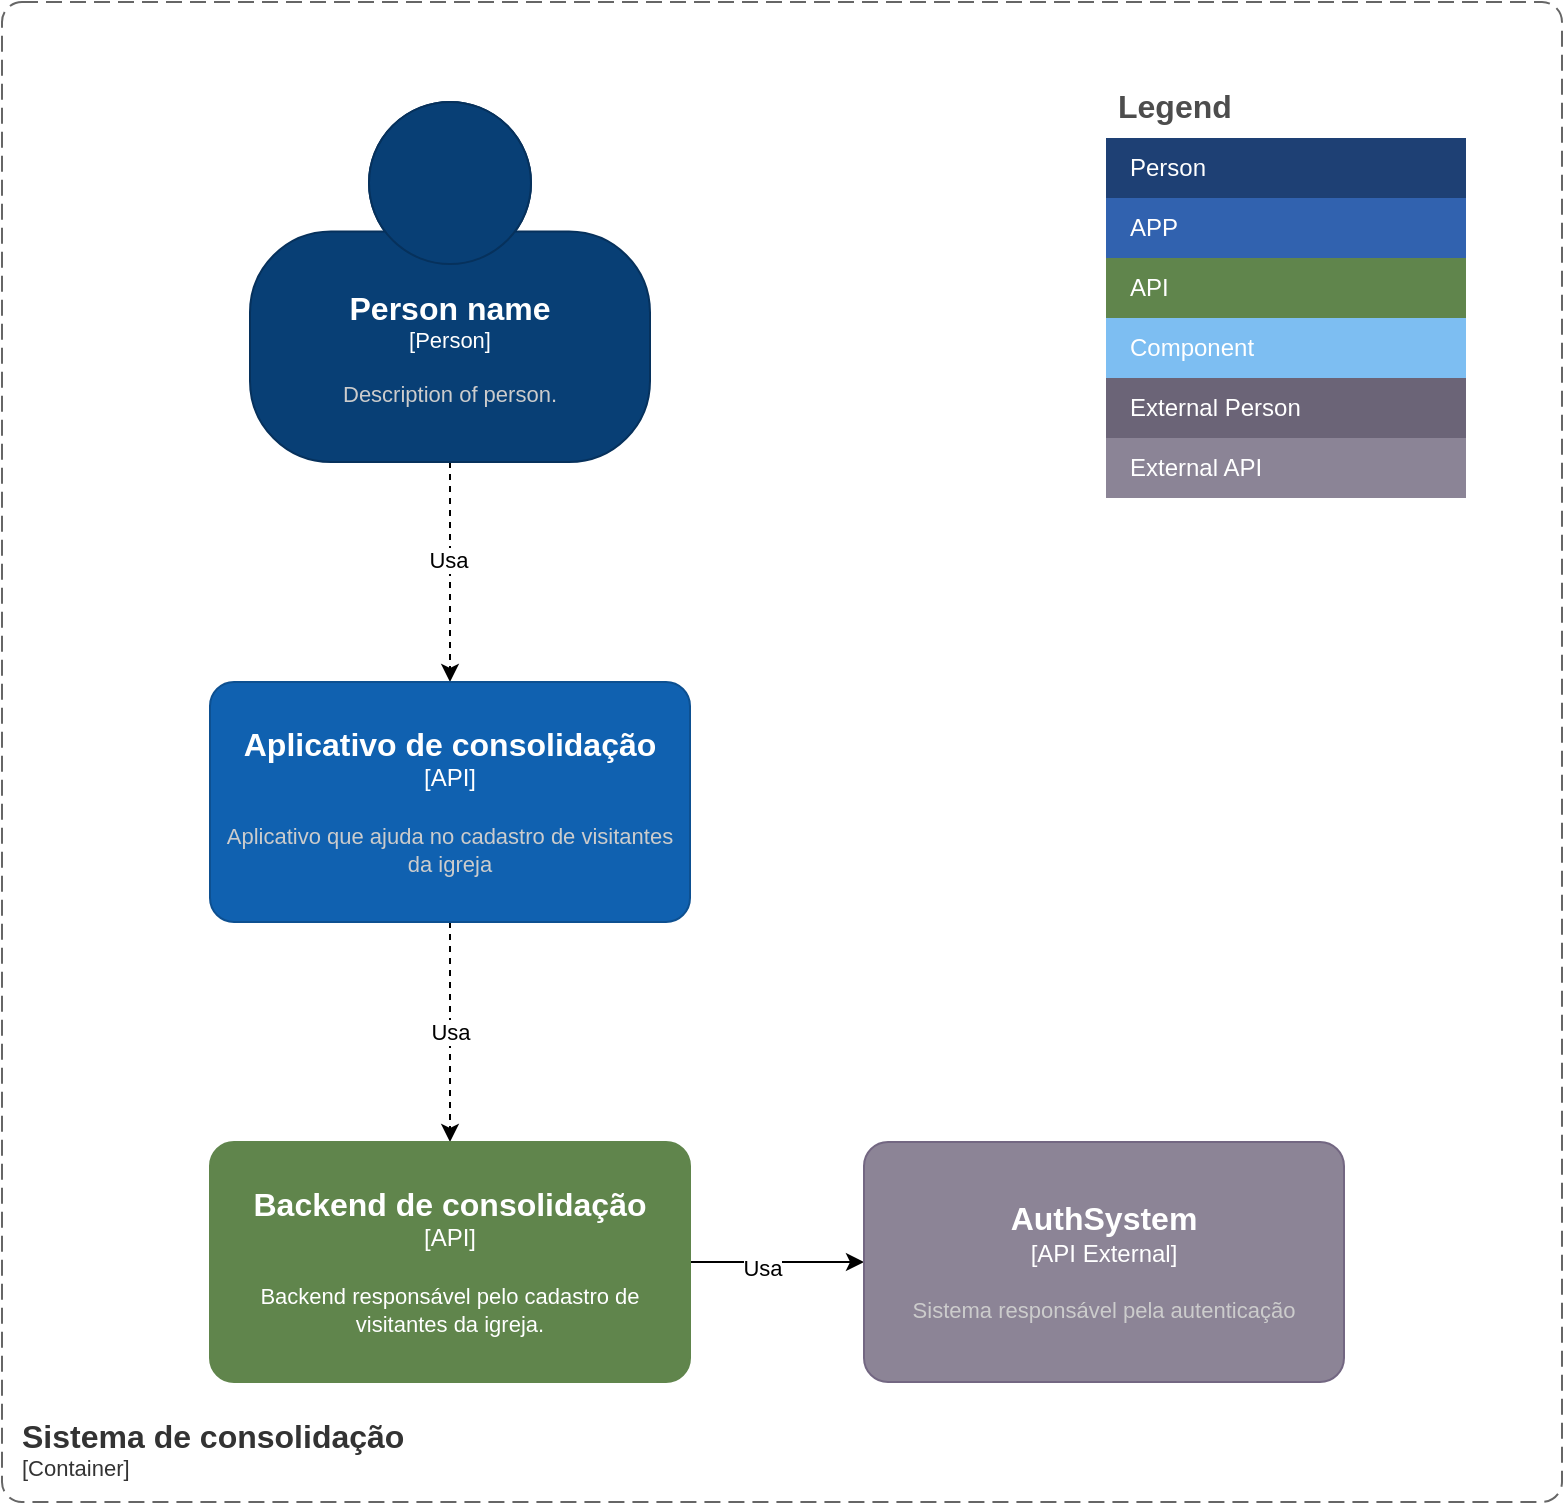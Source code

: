 <mxfile version="22.0.4" type="github" pages="2">
  <diagram name="Contexto" id="GgNMkUaxckjUXU5M4LVx">
    <mxGraphModel dx="2440" dy="892" grid="1" gridSize="10" guides="1" tooltips="1" connect="1" arrows="1" fold="1" page="1" pageScale="1" pageWidth="827" pageHeight="1169" math="0" shadow="0">
      <root>
        <mxCell id="0" />
        <mxCell id="1" parent="0" />
        <mxCell id="wKoMKEHnTIpEfY3z--LW-31" style="edgeStyle=orthogonalEdgeStyle;rounded=0;orthogonalLoop=1;jettySize=auto;html=1;dashed=1;" edge="1" parent="1" source="wKoMKEHnTIpEfY3z--LW-1" target="wKoMKEHnTIpEfY3z--LW-15">
          <mxGeometry relative="1" as="geometry" />
        </mxCell>
        <mxCell id="wKoMKEHnTIpEfY3z--LW-32" value="Usa&lt;br&gt;" style="edgeLabel;html=1;align=center;verticalAlign=middle;resizable=0;points=[];" vertex="1" connectable="0" parent="wKoMKEHnTIpEfY3z--LW-31">
          <mxGeometry x="-0.12" y="-1" relative="1" as="geometry">
            <mxPoint as="offset" />
          </mxGeometry>
        </mxCell>
        <object placeholders="1" c4Name="Person name" c4Type="Person" c4Description="Description of person." label="&lt;font style=&quot;font-size: 16px&quot;&gt;&lt;b&gt;%c4Name%&lt;/b&gt;&lt;/font&gt;&lt;div&gt;[%c4Type%]&lt;/div&gt;&lt;br&gt;&lt;div&gt;&lt;font style=&quot;font-size: 11px&quot;&gt;&lt;font color=&quot;#cccccc&quot;&gt;%c4Description%&lt;/font&gt;&lt;/div&gt;" id="wKoMKEHnTIpEfY3z--LW-1">
          <mxCell style="html=1;fontSize=11;dashed=0;whiteSpace=wrap;fillColor=#083F75;strokeColor=#06315C;fontColor=#ffffff;shape=mxgraph.c4.person2;align=center;metaEdit=1;points=[[0.5,0,0],[1,0.5,0],[1,0.75,0],[0.75,1,0],[0.5,1,0],[0.25,1,0],[0,0.75,0],[0,0.5,0]];resizable=0;" vertex="1" parent="1">
            <mxGeometry x="150" y="60" width="200" height="180" as="geometry" />
          </mxCell>
        </object>
        <mxCell id="wKoMKEHnTIpEfY3z--LW-33" style="edgeStyle=orthogonalEdgeStyle;rounded=0;orthogonalLoop=1;jettySize=auto;html=1;dashed=1;" edge="1" parent="1" source="wKoMKEHnTIpEfY3z--LW-15" target="wKoMKEHnTIpEfY3z--LW-16">
          <mxGeometry relative="1" as="geometry" />
        </mxCell>
        <mxCell id="wKoMKEHnTIpEfY3z--LW-34" value="Usa" style="edgeLabel;html=1;align=center;verticalAlign=middle;resizable=0;points=[];" vertex="1" connectable="0" parent="wKoMKEHnTIpEfY3z--LW-33">
          <mxGeometry relative="1" as="geometry">
            <mxPoint as="offset" />
          </mxGeometry>
        </mxCell>
        <object placeholders="1" c4Name="Aplicativo de consolidação" c4Type="API" c4Description="Aplicativo que ajuda no cadastro de visitantes da igreja&#xa;" label="&lt;font style=&quot;font-size: 16px&quot;&gt;&lt;b&gt;%c4Name%&lt;/b&gt;&lt;/font&gt;&lt;div&gt;[%c4Type%]&lt;/div&gt;&lt;br&gt;&lt;div&gt;&lt;font style=&quot;font-size: 11px&quot;&gt;&lt;font color=&quot;#cccccc&quot;&gt;%c4Description%&lt;/font&gt;&lt;/div&gt;" id="wKoMKEHnTIpEfY3z--LW-15">
          <mxCell style="rounded=1;whiteSpace=wrap;html=1;labelBackgroundColor=none;fillColor=#1061B0;fontColor=#ffffff;align=center;arcSize=10;strokeColor=#0D5091;metaEdit=1;resizable=0;points=[[0.25,0,0],[0.5,0,0],[0.75,0,0],[1,0.25,0],[1,0.5,0],[1,0.75,0],[0.75,1,0],[0.5,1,0],[0.25,1,0],[0,0.75,0],[0,0.5,0],[0,0.25,0]];" vertex="1" parent="1">
            <mxGeometry x="130" y="350" width="240" height="120" as="geometry" />
          </mxCell>
        </object>
        <mxCell id="wKoMKEHnTIpEfY3z--LW-37" style="edgeStyle=orthogonalEdgeStyle;rounded=0;orthogonalLoop=1;jettySize=auto;html=1;" edge="1" parent="1" source="wKoMKEHnTIpEfY3z--LW-16" target="wKoMKEHnTIpEfY3z--LW-17">
          <mxGeometry relative="1" as="geometry" />
        </mxCell>
        <mxCell id="wKoMKEHnTIpEfY3z--LW-38" value="Usa" style="edgeLabel;html=1;align=center;verticalAlign=middle;resizable=0;points=[];" vertex="1" connectable="0" parent="wKoMKEHnTIpEfY3z--LW-37">
          <mxGeometry x="-0.172" y="-3" relative="1" as="geometry">
            <mxPoint as="offset" />
          </mxGeometry>
        </mxCell>
        <object placeholders="1" c4Name="Backend de consolidação" c4Type="API" c4Description="Backend responsável pelo cadastro de visitantes da igreja." label="&lt;font style=&quot;font-size: 16px&quot;&gt;&lt;b&gt;%c4Name%&lt;/b&gt;&lt;/font&gt;&lt;div&gt;[%c4Type%]&lt;/div&gt;&lt;br&gt;&lt;div&gt;&lt;font style=&quot;font-size: 11px&quot;&gt;&lt;font&gt;%c4Description%&lt;/font&gt;&lt;/font&gt;&lt;/div&gt;" link="data:page/id,Ciu_FR-6HrfMl1o81Sto" id="wKoMKEHnTIpEfY3z--LW-16">
          <mxCell style="rounded=1;whiteSpace=wrap;html=1;labelBackgroundColor=none;fillColor=#60854C;align=center;arcSize=10;strokeColor=#60854C;metaEdit=1;resizable=0;points=[[0.25,0,0],[0.5,0,0],[0.75,0,0],[1,0.25,0],[1,0.5,0],[1,0.75,0],[0.75,1,0],[0.5,1,0],[0.25,1,0],[0,0.75,0],[0,0.5,0],[0,0.25,0]];fontColor=#ffffff;" vertex="1" parent="1">
            <mxGeometry x="130" y="580" width="240" height="120" as="geometry" />
          </mxCell>
        </object>
        <object placeholders="1" c4Name="AuthSystem" c4Type="API External" c4Description="Sistema responsável pela autenticação" label="&lt;font style=&quot;font-size: 16px&quot;&gt;&lt;b&gt;%c4Name%&lt;/b&gt;&lt;/font&gt;&lt;div&gt;[%c4Type%]&lt;/div&gt;&lt;br&gt;&lt;div&gt;&lt;font style=&quot;font-size: 11px&quot;&gt;&lt;font color=&quot;#cccccc&quot;&gt;%c4Description%&lt;/font&gt;&lt;/div&gt;" id="wKoMKEHnTIpEfY3z--LW-17">
          <mxCell style="rounded=1;whiteSpace=wrap;html=1;labelBackgroundColor=none;fillColor=#8C8496;fontColor=#ffffff;align=center;arcSize=10;strokeColor=#736782;metaEdit=1;resizable=0;points=[[0.25,0,0],[0.5,0,0],[0.75,0,0],[1,0.25,0],[1,0.5,0],[1,0.75,0],[0.75,1,0],[0.5,1,0],[0.25,1,0],[0,0.75,0],[0,0.5,0],[0,0.25,0]];" vertex="1" parent="1">
            <mxGeometry x="457" y="580" width="240" height="120" as="geometry" />
          </mxCell>
        </object>
        <mxCell id="wKoMKEHnTIpEfY3z--LW-2" value="Legend" style="shape=table;startSize=30;container=1;collapsible=0;childLayout=tableLayout;fontSize=16;align=left;verticalAlign=top;fillColor=none;strokeColor=none;fontColor=#4D4D4D;fontStyle=1;spacingLeft=6;spacing=0;resizable=0;" vertex="1" parent="1">
          <mxGeometry x="578" y="48" width="180" height="210" as="geometry" />
        </mxCell>
        <mxCell id="wKoMKEHnTIpEfY3z--LW-3" value="" style="shape=tableRow;horizontal=0;startSize=0;swimlaneHead=0;swimlaneBody=0;strokeColor=inherit;top=0;left=0;bottom=0;right=0;collapsible=0;dropTarget=0;fillColor=none;points=[[0,0.5],[1,0.5]];portConstraint=eastwest;fontSize=12;" vertex="1" parent="wKoMKEHnTIpEfY3z--LW-2">
          <mxGeometry y="30" width="180" height="30" as="geometry" />
        </mxCell>
        <mxCell id="wKoMKEHnTIpEfY3z--LW-4" value="Person" style="shape=partialRectangle;html=1;whiteSpace=wrap;connectable=0;strokeColor=inherit;overflow=hidden;fillColor=#1E4074;top=0;left=0;bottom=0;right=0;pointerEvents=1;fontSize=12;align=left;fontColor=#FFFFFF;gradientColor=none;spacingLeft=10;spacingRight=4;" vertex="1" parent="wKoMKEHnTIpEfY3z--LW-3">
          <mxGeometry width="180" height="30" as="geometry">
            <mxRectangle width="180" height="30" as="alternateBounds" />
          </mxGeometry>
        </mxCell>
        <mxCell id="wKoMKEHnTIpEfY3z--LW-5" value="" style="shape=tableRow;horizontal=0;startSize=0;swimlaneHead=0;swimlaneBody=0;strokeColor=inherit;top=0;left=0;bottom=0;right=0;collapsible=0;dropTarget=0;fillColor=none;points=[[0,0.5],[1,0.5]];portConstraint=eastwest;fontSize=12;" vertex="1" parent="wKoMKEHnTIpEfY3z--LW-2">
          <mxGeometry y="60" width="180" height="30" as="geometry" />
        </mxCell>
        <mxCell id="wKoMKEHnTIpEfY3z--LW-6" value="APP&lt;br&gt;" style="shape=partialRectangle;html=1;whiteSpace=wrap;connectable=0;strokeColor=inherit;overflow=hidden;fillColor=#3162AF;top=0;left=0;bottom=0;right=0;pointerEvents=1;fontSize=12;align=left;fontColor=#FFFFFF;gradientColor=none;spacingLeft=10;spacingRight=4;" vertex="1" parent="wKoMKEHnTIpEfY3z--LW-5">
          <mxGeometry width="180" height="30" as="geometry">
            <mxRectangle width="180" height="30" as="alternateBounds" />
          </mxGeometry>
        </mxCell>
        <mxCell id="wKoMKEHnTIpEfY3z--LW-7" value="" style="shape=tableRow;horizontal=0;startSize=0;swimlaneHead=0;swimlaneBody=0;strokeColor=inherit;top=0;left=0;bottom=0;right=0;collapsible=0;dropTarget=0;fillColor=none;points=[[0,0.5],[1,0.5]];portConstraint=eastwest;fontSize=12;" vertex="1" parent="wKoMKEHnTIpEfY3z--LW-2">
          <mxGeometry y="90" width="180" height="30" as="geometry" />
        </mxCell>
        <mxCell id="wKoMKEHnTIpEfY3z--LW-8" value="API" style="shape=partialRectangle;html=1;whiteSpace=wrap;connectable=0;strokeColor=inherit;overflow=hidden;fillColor=#60854C;top=0;left=0;bottom=0;right=0;pointerEvents=1;fontSize=12;align=left;fontColor=#FFFFFF;gradientColor=none;spacingLeft=10;spacingRight=4;" vertex="1" parent="wKoMKEHnTIpEfY3z--LW-7">
          <mxGeometry width="180" height="30" as="geometry">
            <mxRectangle width="180" height="30" as="alternateBounds" />
          </mxGeometry>
        </mxCell>
        <mxCell id="wKoMKEHnTIpEfY3z--LW-9" value="" style="shape=tableRow;horizontal=0;startSize=0;swimlaneHead=0;swimlaneBody=0;strokeColor=inherit;top=0;left=0;bottom=0;right=0;collapsible=0;dropTarget=0;fillColor=none;points=[[0,0.5],[1,0.5]];portConstraint=eastwest;fontSize=12;" vertex="1" parent="wKoMKEHnTIpEfY3z--LW-2">
          <mxGeometry y="120" width="180" height="30" as="geometry" />
        </mxCell>
        <mxCell id="wKoMKEHnTIpEfY3z--LW-10" value="Component" style="shape=partialRectangle;html=1;whiteSpace=wrap;connectable=0;strokeColor=inherit;overflow=hidden;fillColor=#7dbef2;top=0;left=0;bottom=0;right=0;pointerEvents=1;fontSize=12;align=left;fontColor=#FFFFFF;gradientColor=none;spacingLeft=10;spacingRight=4;" vertex="1" parent="wKoMKEHnTIpEfY3z--LW-9">
          <mxGeometry width="180" height="30" as="geometry">
            <mxRectangle width="180" height="30" as="alternateBounds" />
          </mxGeometry>
        </mxCell>
        <mxCell id="wKoMKEHnTIpEfY3z--LW-11" value="" style="shape=tableRow;horizontal=0;startSize=0;swimlaneHead=0;swimlaneBody=0;strokeColor=inherit;top=0;left=0;bottom=0;right=0;collapsible=0;dropTarget=0;fillColor=none;points=[[0,0.5],[1,0.5]];portConstraint=eastwest;fontSize=12;" vertex="1" parent="wKoMKEHnTIpEfY3z--LW-2">
          <mxGeometry y="150" width="180" height="30" as="geometry" />
        </mxCell>
        <mxCell id="wKoMKEHnTIpEfY3z--LW-12" value="External Person" style="shape=partialRectangle;html=1;whiteSpace=wrap;connectable=0;strokeColor=inherit;overflow=hidden;fillColor=#6b6477;top=0;left=0;bottom=0;right=0;pointerEvents=1;fontSize=12;align=left;fontColor=#FFFFFF;gradientColor=none;spacingLeft=10;spacingRight=4;" vertex="1" parent="wKoMKEHnTIpEfY3z--LW-11">
          <mxGeometry width="180" height="30" as="geometry">
            <mxRectangle width="180" height="30" as="alternateBounds" />
          </mxGeometry>
        </mxCell>
        <mxCell id="wKoMKEHnTIpEfY3z--LW-13" value="" style="shape=tableRow;horizontal=0;startSize=0;swimlaneHead=0;swimlaneBody=0;strokeColor=inherit;top=0;left=0;bottom=0;right=0;collapsible=0;dropTarget=0;fillColor=none;points=[[0,0.5],[1,0.5]];portConstraint=eastwest;fontSize=12;" vertex="1" parent="wKoMKEHnTIpEfY3z--LW-2">
          <mxGeometry y="180" width="180" height="30" as="geometry" />
        </mxCell>
        <mxCell id="wKoMKEHnTIpEfY3z--LW-14" value="External API" style="shape=partialRectangle;html=1;whiteSpace=wrap;connectable=0;strokeColor=inherit;overflow=hidden;fillColor=#8b8496;top=0;left=0;bottom=0;right=0;pointerEvents=1;fontSize=12;align=left;fontColor=#FFFFFF;gradientColor=none;spacingLeft=10;spacingRight=4;" vertex="1" parent="wKoMKEHnTIpEfY3z--LW-13">
          <mxGeometry width="180" height="30" as="geometry">
            <mxRectangle width="180" height="30" as="alternateBounds" />
          </mxGeometry>
        </mxCell>
        <object placeholders="1" c4Name="Sistema de consolidação&#xa;" c4Type="ContainerScopeBoundary" c4Application="Container" label="&lt;font style=&quot;font-size: 16px&quot;&gt;&lt;b&gt;&lt;div style=&quot;text-align: left&quot;&gt;%c4Name%&lt;/div&gt;&lt;/b&gt;&lt;/font&gt;&lt;div style=&quot;text-align: left&quot;&gt;[%c4Application%]&lt;/div&gt;" id="wKoMKEHnTIpEfY3z--LW-39">
          <mxCell style="rounded=1;fontSize=11;whiteSpace=wrap;html=1;dashed=1;arcSize=20;fillColor=none;strokeColor=#666666;fontColor=#333333;labelBackgroundColor=none;align=left;verticalAlign=bottom;labelBorderColor=none;spacingTop=0;spacing=10;dashPattern=8 4;metaEdit=1;rotatable=0;perimeter=rectanglePerimeter;noLabel=0;labelPadding=0;allowArrows=0;connectable=0;expand=0;recursiveResize=0;editable=1;pointerEvents=0;absoluteArcSize=1;points=[[0.25,0,0],[0.5,0,0],[0.75,0,0],[1,0.25,0],[1,0.5,0],[1,0.75,0],[0.75,1,0],[0.5,1,0],[0.25,1,0],[0,0.75,0],[0,0.5,0],[0,0.25,0]];" vertex="1" parent="1">
            <mxGeometry x="26" y="10" width="780" height="750" as="geometry" />
          </mxCell>
        </object>
      </root>
    </mxGraphModel>
  </diagram>
  <diagram id="Ciu_FR-6HrfMl1o81Sto" name="Conteiner">
    <mxGraphModel dx="2440" dy="892" grid="1" gridSize="13" guides="1" tooltips="1" connect="1" arrows="1" fold="1" page="1" pageScale="1" pageWidth="827" pageHeight="1169" math="0" shadow="0">
      <root>
        <mxCell id="0" />
        <mxCell id="1" parent="0" />
        <object placeholders="1" c4Type="Base de dados" c4Container="Container" c4Technology="PostgreSQL" c4Description="Base de dados - cadastra visitantes" label="&lt;font style=&quot;font-size: 16px&quot;&gt;&lt;b&gt;%c4Type%&lt;/b&gt;&lt;/font&gt;&lt;div&gt;[%c4Container%:&amp;nbsp;%c4Technology%]&lt;/div&gt;&lt;br&gt;&lt;div&gt;&lt;font style=&quot;font-size: 11px&quot;&gt;&lt;font color=&quot;#E6E6E6&quot;&gt;%c4Description%&lt;/font&gt;&lt;/div&gt;" owner="Zé rosa" id="brwI_pe6gltl8pyyDEHK-1">
          <mxCell style="shape=cylinder3;size=15;whiteSpace=wrap;html=1;boundedLbl=1;rounded=0;labelBackgroundColor=none;fillColor=#7DBEF2;fontSize=12;fontColor=#ffffff;align=center;strokeColor=#0E7DAD;metaEdit=1;points=[[0.5,0,0],[1,0.25,0],[1,0.5,0],[1,0.75,0],[0.5,1,0],[0,0.75,0],[0,0.5,0],[0,0.25,0]];resizable=0;" vertex="1" parent="1">
            <mxGeometry x="20" y="700" width="240" height="120" as="geometry" />
          </mxCell>
        </object>
        <mxCell id="brwI_pe6gltl8pyyDEHK-12" style="edgeStyle=orthogonalEdgeStyle;rounded=0;orthogonalLoop=1;jettySize=auto;html=1;dashed=1;" edge="1" parent="1" source="brwI_pe6gltl8pyyDEHK-2" target="brwI_pe6gltl8pyyDEHK-1">
          <mxGeometry relative="1" as="geometry" />
        </mxCell>
        <mxCell id="brwI_pe6gltl8pyyDEHK-13" value="SpringData&lt;br&gt;" style="edgeLabel;html=1;align=center;verticalAlign=middle;resizable=0;points=[];" vertex="1" connectable="0" parent="brwI_pe6gltl8pyyDEHK-12">
          <mxGeometry x="0.06" y="-2" relative="1" as="geometry">
            <mxPoint as="offset" />
          </mxGeometry>
        </mxCell>
        <object placeholders="1" c4Name="API de consolidação" c4Type="Container" c4Technology="SpringBoot" c4Description="API de interface do banckend" label="&lt;font style=&quot;font-size: 16px&quot;&gt;&lt;b&gt;%c4Name%&lt;/b&gt;&lt;/font&gt;&lt;div&gt;[%c4Type%: %c4Technology%]&lt;/div&gt;&lt;br&gt;&lt;div&gt;&lt;font style=&quot;font-size: 11px&quot;&gt;&lt;font color=&quot;#E6E6E6&quot;&gt;%c4Description%&lt;/font&gt;&lt;/div&gt;" id="brwI_pe6gltl8pyyDEHK-2">
          <mxCell style="rounded=1;whiteSpace=wrap;html=1;fontSize=11;labelBackgroundColor=none;fillColor=#9933FF;fontColor=#ffffff;align=center;arcSize=10;strokeColor=#9933FF;metaEdit=1;resizable=0;points=[[0.25,0,0],[0.5,0,0],[0.75,0,0],[1,0.25,0],[1,0.5,0],[1,0.75,0],[0.75,1,0],[0.5,1,0],[0.25,1,0],[0,0.75,0],[0,0.5,0],[0,0.25,0]];" vertex="1" parent="1">
            <mxGeometry x="370" y="440" width="240" height="120" as="geometry" />
          </mxCell>
        </object>
        <object placeholders="1" c4Name="Consolidador" c4Type="Usuário" c4Description="Pessoa que faz o cadastro de visitantes" label="&lt;font style=&quot;font-size: 16px&quot;&gt;&lt;b&gt;%c4Name%&lt;/b&gt;&lt;/font&gt;&lt;div&gt;[%c4Type%]&lt;/div&gt;&lt;br&gt;&lt;div&gt;&lt;font style=&quot;font-size: 11px&quot;&gt;&lt;font color=&quot;#cccccc&quot;&gt;%c4Description%&lt;/font&gt;&lt;/div&gt;" id="brwI_pe6gltl8pyyDEHK-3">
          <mxCell style="html=1;fontSize=11;dashed=0;whiteSpace=wrap;fillColor=#083F75;strokeColor=#06315C;fontColor=#ffffff;shape=mxgraph.c4.person2;align=center;metaEdit=1;points=[[0.5,0,0],[1,0.5,0],[1,0.75,0],[0.75,1,0],[0.5,1,0],[0.25,1,0],[0,0.75,0],[0,0.5,0]];resizable=0;" vertex="1" parent="1">
            <mxGeometry x="20" y="150" width="200" height="180" as="geometry" />
          </mxCell>
        </object>
        <object placeholders="1" c4Type="Aplicativo de cadastro de visitantes" c4Container="Container" c4Technology="React Native" c4Description="Aplicativo responsável pelo cadastro" label="&lt;font style=&quot;font-size: 16px&quot;&gt;&lt;b&gt;%c4Type%&lt;/b&gt;&lt;/font&gt;&lt;div&gt;[%c4Container%:&amp;nbsp;%c4Technology%]&lt;/div&gt;&lt;br&gt;&lt;div&gt;&lt;font style=&quot;font-size: 11px&quot;&gt;&lt;font color=&quot;#E6E6E6&quot;&gt;%c4Description%&lt;/font&gt;&lt;/div&gt;" id="brwI_pe6gltl8pyyDEHK-5">
          <mxCell style="shape=mxgraph.c4.webBrowserContainer2;whiteSpace=wrap;html=1;boundedLbl=1;rounded=0;labelBackgroundColor=none;strokeColor=#118ACD;fillColor=#23A2D9;strokeColor=#118ACD;strokeColor2=#0E7DAD;fontSize=12;fontColor=#ffffff;align=center;metaEdit=1;points=[[0.5,0,0],[1,0.25,0],[1,0.5,0],[1,0.75,0],[0.5,1,0],[0,0.75,0],[0,0.5,0],[0,0.25,0]];resizable=0;" vertex="1" parent="1">
            <mxGeometry x="370" y="170" width="240" height="160" as="geometry" />
          </mxCell>
        </object>
        <object placeholders="1" c4Name="API de autenticação" c4Type="External API" c4Technology="SpringBoot" c4Description="API responsavel por controle de usuarios" label="&lt;font style=&quot;font-size: 16px&quot;&gt;&lt;b&gt;%c4Name%&lt;/b&gt;&lt;/font&gt;&lt;div&gt;[%c4Type%: %c4Technology%]&lt;/div&gt;&lt;br&gt;&lt;div&gt;&lt;font style=&quot;font-size: 11px&quot;&gt;&lt;font color=&quot;#E6E6E6&quot;&gt;%c4Description%&lt;/font&gt;&lt;/div&gt;" id="brwI_pe6gltl8pyyDEHK-6">
          <mxCell style="rounded=1;whiteSpace=wrap;html=1;fontSize=11;labelBackgroundColor=none;fillColor=#8B8496;fontColor=#ffffff;align=center;arcSize=10;strokeColor=#8B8496;metaEdit=1;resizable=0;points=[[0.25,0,0],[0.5,0,0],[0.75,0,0],[1,0.25,0],[1,0.5,0],[1,0.75,0],[0.75,1,0],[0.5,1,0],[0.25,1,0],[0,0.75,0],[0,0.5,0],[0,0.25,0]];" vertex="1" parent="1">
            <mxGeometry x="370" y="690" width="240" height="120" as="geometry" />
          </mxCell>
        </object>
        <mxCell id="brwI_pe6gltl8pyyDEHK-8" style="edgeStyle=orthogonalEdgeStyle;rounded=0;orthogonalLoop=1;jettySize=auto;html=1;entryX=-0.012;entryY=0.438;entryDx=0;entryDy=0;entryPerimeter=0;dashed=1;" edge="1" parent="1" source="brwI_pe6gltl8pyyDEHK-3" target="brwI_pe6gltl8pyyDEHK-5">
          <mxGeometry relative="1" as="geometry" />
        </mxCell>
        <mxCell id="brwI_pe6gltl8pyyDEHK-9" value="Acessa" style="edgeLabel;html=1;align=center;verticalAlign=middle;resizable=0;points=[];" vertex="1" connectable="0" parent="brwI_pe6gltl8pyyDEHK-8">
          <mxGeometry x="-0.165" y="1" relative="1" as="geometry">
            <mxPoint x="1" as="offset" />
          </mxGeometry>
        </mxCell>
        <mxCell id="brwI_pe6gltl8pyyDEHK-10" style="edgeStyle=orthogonalEdgeStyle;rounded=0;orthogonalLoop=1;jettySize=auto;html=1;entryX=0.625;entryY=-0.008;entryDx=0;entryDy=0;entryPerimeter=0;dashed=1;exitX=0.475;exitY=0.994;exitDx=0;exitDy=0;exitPerimeter=0;" edge="1" parent="1" source="brwI_pe6gltl8pyyDEHK-5">
          <mxGeometry relative="1" as="geometry">
            <mxPoint x="453" y="330" as="sourcePoint" />
            <mxPoint x="483" y="439.04" as="targetPoint" />
          </mxGeometry>
        </mxCell>
        <mxCell id="brwI_pe6gltl8pyyDEHK-11" value="HTTP REST(Json)" style="edgeLabel;html=1;align=center;verticalAlign=middle;resizable=0;points=[];" vertex="1" connectable="0" parent="brwI_pe6gltl8pyyDEHK-10">
          <mxGeometry x="-0.101" y="-3" relative="1" as="geometry">
            <mxPoint as="offset" />
          </mxGeometry>
        </mxCell>
        <mxCell id="brwI_pe6gltl8pyyDEHK-14" style="edgeStyle=orthogonalEdgeStyle;rounded=0;orthogonalLoop=1;jettySize=auto;html=1;entryX=0.5;entryY=0;entryDx=0;entryDy=0;entryPerimeter=0;dashed=1;" edge="1" parent="1" source="brwI_pe6gltl8pyyDEHK-2" target="brwI_pe6gltl8pyyDEHK-6">
          <mxGeometry relative="1" as="geometry" />
        </mxCell>
        <mxCell id="brwI_pe6gltl8pyyDEHK-15" value="HTTP REST(Json)" style="edgeLabel;html=1;align=center;verticalAlign=middle;resizable=0;points=[];" vertex="1" connectable="0" parent="brwI_pe6gltl8pyyDEHK-14">
          <mxGeometry x="-0.154" y="2" relative="1" as="geometry">
            <mxPoint as="offset" />
          </mxGeometry>
        </mxCell>
        <mxCell id="tNBc5Ns0Jp2awNyPhH55-1" value="Legend" style="shape=table;startSize=30;container=1;collapsible=0;childLayout=tableLayout;fontSize=16;align=left;verticalAlign=top;fillColor=none;strokeColor=none;fontColor=#4D4D4D;fontStyle=1;spacingLeft=6;spacing=0;resizable=0;" vertex="1" parent="1">
          <mxGeometry x="630" y="20" width="180" height="210" as="geometry" />
        </mxCell>
        <mxCell id="tNBc5Ns0Jp2awNyPhH55-2" value="" style="shape=tableRow;horizontal=0;startSize=0;swimlaneHead=0;swimlaneBody=0;strokeColor=inherit;top=0;left=0;bottom=0;right=0;collapsible=0;dropTarget=0;fillColor=none;points=[[0,0.5],[1,0.5]];portConstraint=eastwest;fontSize=12;" vertex="1" parent="tNBc5Ns0Jp2awNyPhH55-1">
          <mxGeometry y="30" width="180" height="30" as="geometry" />
        </mxCell>
        <mxCell id="tNBc5Ns0Jp2awNyPhH55-3" value="Person" style="shape=partialRectangle;html=1;whiteSpace=wrap;connectable=0;strokeColor=inherit;overflow=hidden;fillColor=#1E4074;top=0;left=0;bottom=0;right=0;pointerEvents=1;fontSize=12;align=left;fontColor=#FFFFFF;gradientColor=none;spacingLeft=10;spacingRight=4;" vertex="1" parent="tNBc5Ns0Jp2awNyPhH55-2">
          <mxGeometry width="180" height="30" as="geometry">
            <mxRectangle width="180" height="30" as="alternateBounds" />
          </mxGeometry>
        </mxCell>
        <mxCell id="tNBc5Ns0Jp2awNyPhH55-4" value="" style="shape=tableRow;horizontal=0;startSize=0;swimlaneHead=0;swimlaneBody=0;strokeColor=inherit;top=0;left=0;bottom=0;right=0;collapsible=0;dropTarget=0;fillColor=none;points=[[0,0.5],[1,0.5]];portConstraint=eastwest;fontSize=12;" vertex="1" parent="tNBc5Ns0Jp2awNyPhH55-1">
          <mxGeometry y="60" width="180" height="30" as="geometry" />
        </mxCell>
        <mxCell id="tNBc5Ns0Jp2awNyPhH55-5" value="APP&lt;br&gt;" style="shape=partialRectangle;html=1;whiteSpace=wrap;connectable=0;strokeColor=inherit;overflow=hidden;fillColor=#3162AF;top=0;left=0;bottom=0;right=0;pointerEvents=1;fontSize=12;align=left;fontColor=#FFFFFF;gradientColor=none;spacingLeft=10;spacingRight=4;" vertex="1" parent="tNBc5Ns0Jp2awNyPhH55-4">
          <mxGeometry width="180" height="30" as="geometry">
            <mxRectangle width="180" height="30" as="alternateBounds" />
          </mxGeometry>
        </mxCell>
        <mxCell id="tNBc5Ns0Jp2awNyPhH55-6" value="" style="shape=tableRow;horizontal=0;startSize=0;swimlaneHead=0;swimlaneBody=0;strokeColor=inherit;top=0;left=0;bottom=0;right=0;collapsible=0;dropTarget=0;fillColor=none;points=[[0,0.5],[1,0.5]];portConstraint=eastwest;fontSize=12;" vertex="1" parent="tNBc5Ns0Jp2awNyPhH55-1">
          <mxGeometry y="90" width="180" height="30" as="geometry" />
        </mxCell>
        <mxCell id="tNBc5Ns0Jp2awNyPhH55-7" value="API" style="shape=partialRectangle;html=1;whiteSpace=wrap;connectable=0;strokeColor=inherit;overflow=hidden;fillColor=#9933FF;top=0;left=0;bottom=0;right=0;pointerEvents=1;fontSize=12;align=left;fontColor=#FFFFFF;gradientColor=none;spacingLeft=10;spacingRight=4;" vertex="1" parent="tNBc5Ns0Jp2awNyPhH55-6">
          <mxGeometry width="180" height="30" as="geometry">
            <mxRectangle width="180" height="30" as="alternateBounds" />
          </mxGeometry>
        </mxCell>
        <mxCell id="tNBc5Ns0Jp2awNyPhH55-8" value="" style="shape=tableRow;horizontal=0;startSize=0;swimlaneHead=0;swimlaneBody=0;strokeColor=inherit;top=0;left=0;bottom=0;right=0;collapsible=0;dropTarget=0;fillColor=none;points=[[0,0.5],[1,0.5]];portConstraint=eastwest;fontSize=12;" vertex="1" parent="tNBc5Ns0Jp2awNyPhH55-1">
          <mxGeometry y="120" width="180" height="30" as="geometry" />
        </mxCell>
        <mxCell id="tNBc5Ns0Jp2awNyPhH55-9" value="Component" style="shape=partialRectangle;html=1;whiteSpace=wrap;connectable=0;strokeColor=inherit;overflow=hidden;fillColor=#7DBEF2;top=0;left=0;bottom=0;right=0;pointerEvents=1;fontSize=12;align=left;fontColor=#FFFFFF;gradientColor=none;spacingLeft=10;spacingRight=4;" vertex="1" parent="tNBc5Ns0Jp2awNyPhH55-8">
          <mxGeometry width="180" height="30" as="geometry">
            <mxRectangle width="180" height="30" as="alternateBounds" />
          </mxGeometry>
        </mxCell>
        <mxCell id="tNBc5Ns0Jp2awNyPhH55-10" value="" style="shape=tableRow;horizontal=0;startSize=0;swimlaneHead=0;swimlaneBody=0;strokeColor=inherit;top=0;left=0;bottom=0;right=0;collapsible=0;dropTarget=0;fillColor=none;points=[[0,0.5],[1,0.5]];portConstraint=eastwest;fontSize=12;" vertex="1" parent="tNBc5Ns0Jp2awNyPhH55-1">
          <mxGeometry y="150" width="180" height="30" as="geometry" />
        </mxCell>
        <mxCell id="tNBc5Ns0Jp2awNyPhH55-11" value="External Person" style="shape=partialRectangle;html=1;whiteSpace=wrap;connectable=0;strokeColor=inherit;overflow=hidden;fillColor=#6b6477;top=0;left=0;bottom=0;right=0;pointerEvents=1;fontSize=12;align=left;fontColor=#FFFFFF;gradientColor=none;spacingLeft=10;spacingRight=4;" vertex="1" parent="tNBc5Ns0Jp2awNyPhH55-10">
          <mxGeometry width="180" height="30" as="geometry">
            <mxRectangle width="180" height="30" as="alternateBounds" />
          </mxGeometry>
        </mxCell>
        <mxCell id="tNBc5Ns0Jp2awNyPhH55-12" value="" style="shape=tableRow;horizontal=0;startSize=0;swimlaneHead=0;swimlaneBody=0;strokeColor=inherit;top=0;left=0;bottom=0;right=0;collapsible=0;dropTarget=0;fillColor=none;points=[[0,0.5],[1,0.5]];portConstraint=eastwest;fontSize=12;" vertex="1" parent="tNBc5Ns0Jp2awNyPhH55-1">
          <mxGeometry y="180" width="180" height="30" as="geometry" />
        </mxCell>
        <mxCell id="tNBc5Ns0Jp2awNyPhH55-13" value="External API" style="shape=partialRectangle;html=1;whiteSpace=wrap;connectable=0;strokeColor=inherit;overflow=hidden;fillColor=#8B8496;top=0;left=0;bottom=0;right=0;pointerEvents=1;fontSize=12;align=left;fontColor=#FFFFFF;gradientColor=none;spacingLeft=10;spacingRight=4;" vertex="1" parent="tNBc5Ns0Jp2awNyPhH55-12">
          <mxGeometry width="180" height="30" as="geometry">
            <mxRectangle width="180" height="30" as="alternateBounds" />
          </mxGeometry>
        </mxCell>
      </root>
    </mxGraphModel>
  </diagram>
</mxfile>
